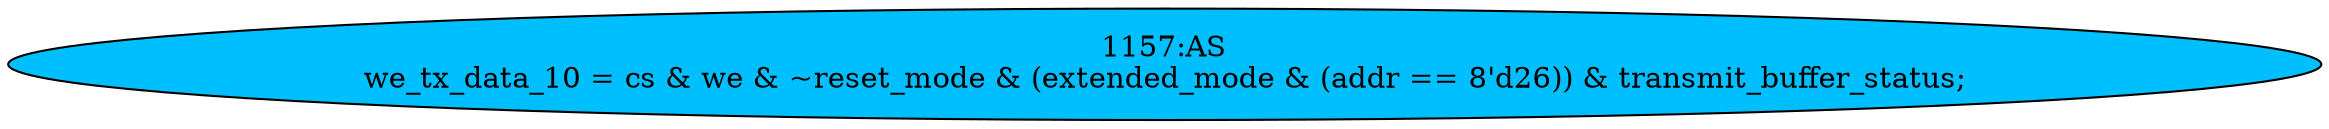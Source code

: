 strict digraph "" {
	node [label="\N"];
	"1157:AS"	 [ast="<pyverilog.vparser.ast.Assign object at 0x7fd7734d5d10>",
		def_var="['we_tx_data_10']",
		fillcolor=deepskyblue,
		label="1157:AS
we_tx_data_10 = cs & we & ~reset_mode & (extended_mode & (addr == 8'd26)) & transmit_buffer_status;",
		statements="[]",
		style=filled,
		typ=Assign,
		use_var="['cs', 'we', 'reset_mode', 'extended_mode', 'addr', 'transmit_buffer_status']"];
}
